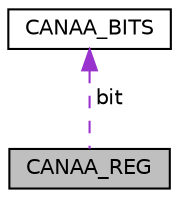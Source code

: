 digraph "CANAA_REG"
{
  edge [fontname="Helvetica",fontsize="10",labelfontname="Helvetica",labelfontsize="10"];
  node [fontname="Helvetica",fontsize="10",shape=record];
  Node1 [label="CANAA_REG",height=0.2,width=0.4,color="black", fillcolor="grey75", style="filled", fontcolor="black"];
  Node2 -> Node1 [dir="back",color="darkorchid3",fontsize="10",style="dashed",label=" bit" ];
  Node2 [label="CANAA_BITS",height=0.2,width=0.4,color="black", fillcolor="white", style="filled",URL="$struct_c_a_n_a_a___b_i_t_s.html"];
}
